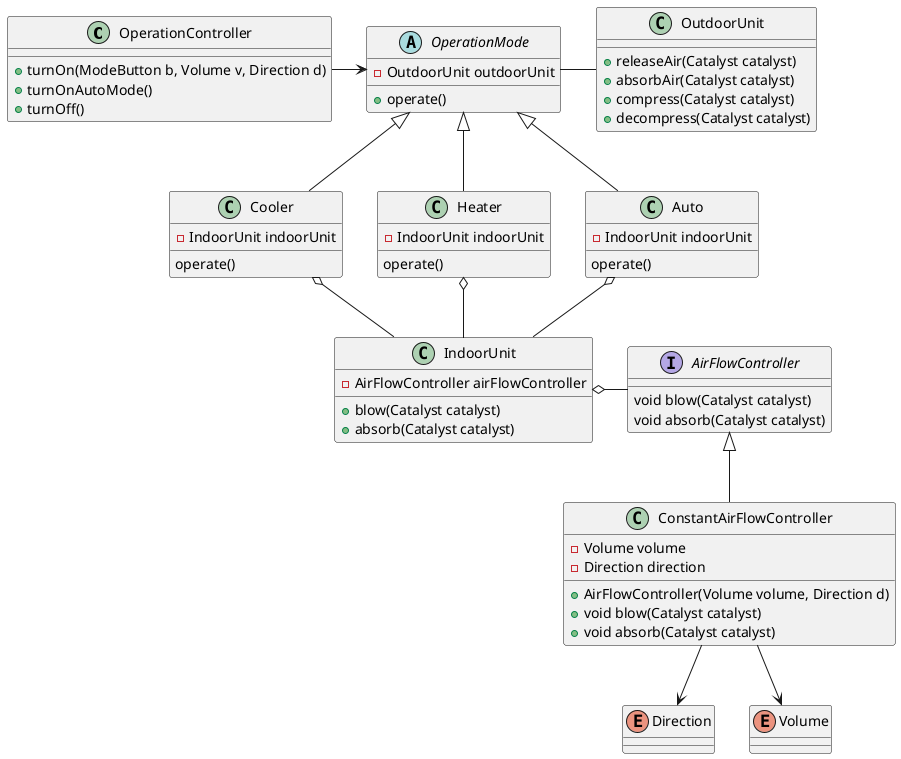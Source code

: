 @startuml
'https://plantuml.com/class-diagram

'基本的には冷房と暖房の２つしか選べない
'風向の指定しかできない
'温度センサー未実装

class OperationController {
+turnOn(ModeButton b, Volume v, Direction d)
+turnOnAutoMode()
+turnOff()
}

OperationController -right-> OperationMode

abstract class OperationMode {
-OutdoorUnit outdoorUnit
+operate()
}

OperationMode <|-- Cooler
OperationMode <|-- Heater
OperationMode <|-- Auto

OperationMode -right- OutdoorUnit

class Cooler {
-IndoorUnit indoorUnit
operate()
}

Cooler o-- IndoorUnit

class Heater {
-IndoorUnit indoorUnit
operate()
}

Heater o-- IndoorUnit

class Auto {
-IndoorUnit indoorUnit
operate()
}

Auto o-- IndoorUnit


'意図がindoorUnitと少し違うことを明確にするためにあえて違う名前にしてみた
class OutdoorUnit {
+releaseAir(Catalyst catalyst)
+absorbAir(Catalyst catalyst)
+compress(Catalyst catalyst)
+decompress(Catalyst catalyst)
}

class IndoorUnit {
-AirFlowController airFlowController
+blow(Catalyst catalyst)
+absorb(Catalyst catalyst)
}

IndoorUnit o-right- AirFlowController

interface AirFlowController {
void blow(Catalyst catalyst)
void absorb(Catalyst catalyst)
}

AirFlowController <|-- ConstantAirFlowController
'TODO: autoとかの実装を後ほどする

class ConstantAirFlowController {
-Volume volume
-Direction direction
+AirFlowController(Volume volume, Direction d)
+void blow(Catalyst catalyst)
+void absorb(Catalyst catalyst)
}

ConstantAirFlowController --> Direction
ConstantAirFlowController --> Volume

enum Direction {
}

enum Volume {
}

@enduml